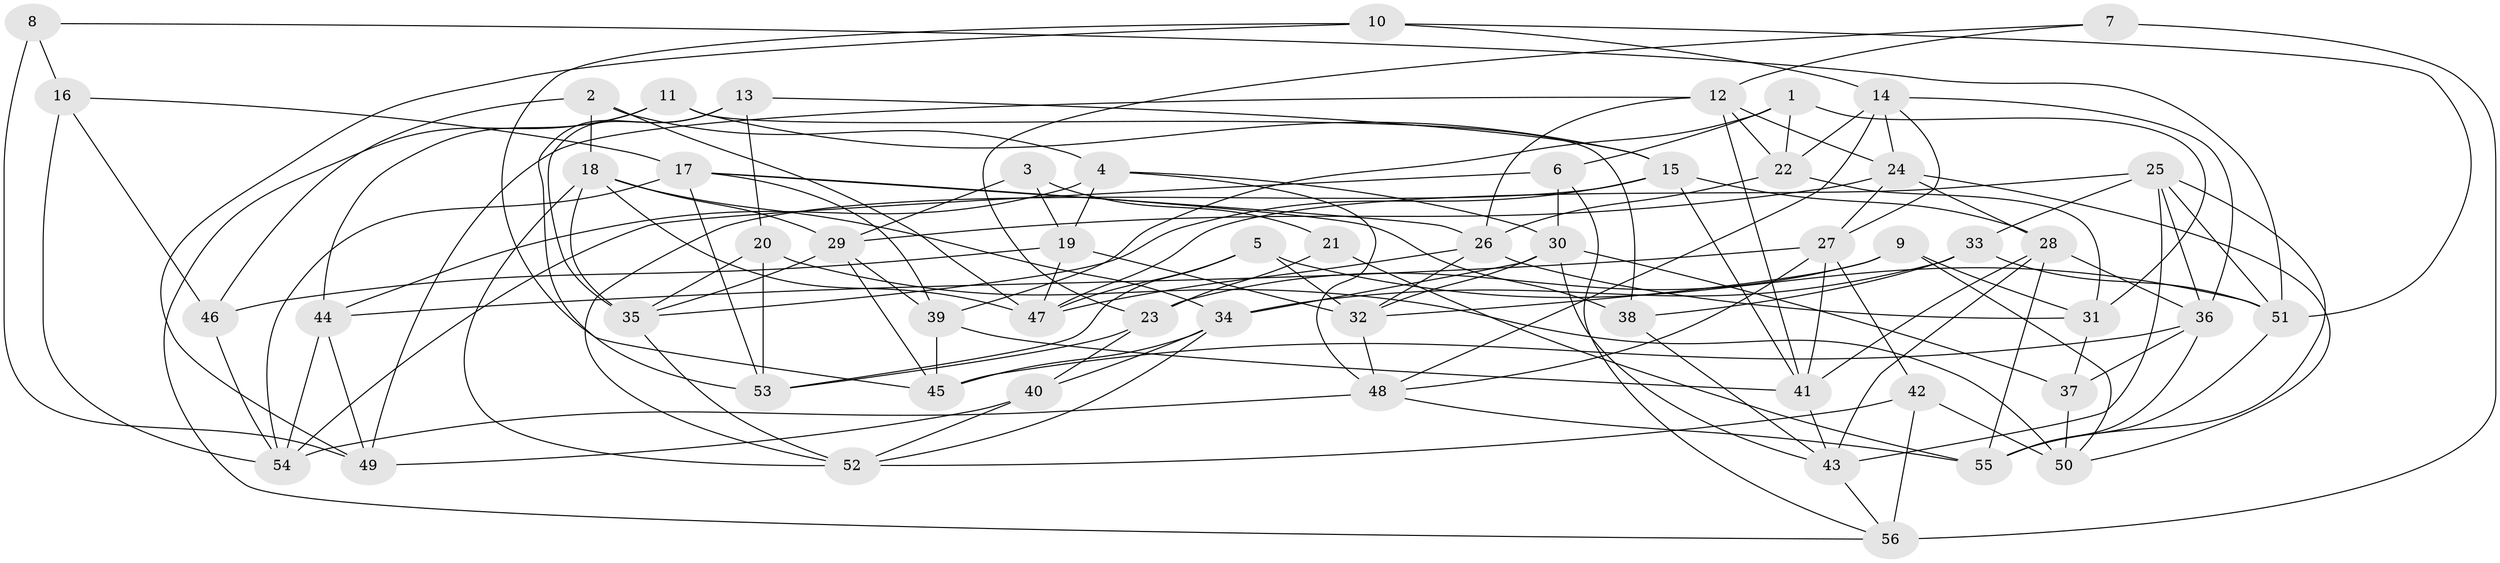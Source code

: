 // original degree distribution, {4: 1.0}
// Generated by graph-tools (version 1.1) at 2025/38/03/04/25 23:38:19]
// undirected, 56 vertices, 140 edges
graph export_dot {
  node [color=gray90,style=filled];
  1;
  2;
  3;
  4;
  5;
  6;
  7;
  8;
  9;
  10;
  11;
  12;
  13;
  14;
  15;
  16;
  17;
  18;
  19;
  20;
  21;
  22;
  23;
  24;
  25;
  26;
  27;
  28;
  29;
  30;
  31;
  32;
  33;
  34;
  35;
  36;
  37;
  38;
  39;
  40;
  41;
  42;
  43;
  44;
  45;
  46;
  47;
  48;
  49;
  50;
  51;
  52;
  53;
  54;
  55;
  56;
  1 -- 6 [weight=1.0];
  1 -- 22 [weight=1.0];
  1 -- 31 [weight=1.0];
  1 -- 39 [weight=1.0];
  2 -- 4 [weight=1.0];
  2 -- 18 [weight=1.0];
  2 -- 46 [weight=1.0];
  2 -- 47 [weight=1.0];
  3 -- 19 [weight=2.0];
  3 -- 21 [weight=1.0];
  3 -- 29 [weight=1.0];
  4 -- 19 [weight=1.0];
  4 -- 30 [weight=1.0];
  4 -- 44 [weight=2.0];
  4 -- 48 [weight=1.0];
  5 -- 32 [weight=1.0];
  5 -- 47 [weight=1.0];
  5 -- 51 [weight=1.0];
  5 -- 53 [weight=1.0];
  6 -- 30 [weight=1.0];
  6 -- 54 [weight=1.0];
  6 -- 56 [weight=1.0];
  7 -- 12 [weight=1.0];
  7 -- 23 [weight=1.0];
  7 -- 56 [weight=2.0];
  8 -- 16 [weight=1.0];
  8 -- 49 [weight=2.0];
  8 -- 51 [weight=1.0];
  9 -- 23 [weight=1.0];
  9 -- 31 [weight=1.0];
  9 -- 32 [weight=1.0];
  9 -- 50 [weight=1.0];
  10 -- 14 [weight=1.0];
  10 -- 45 [weight=1.0];
  10 -- 49 [weight=1.0];
  10 -- 51 [weight=1.0];
  11 -- 15 [weight=1.0];
  11 -- 38 [weight=1.0];
  11 -- 44 [weight=1.0];
  11 -- 56 [weight=1.0];
  12 -- 22 [weight=1.0];
  12 -- 24 [weight=1.0];
  12 -- 26 [weight=1.0];
  12 -- 41 [weight=1.0];
  12 -- 49 [weight=1.0];
  13 -- 15 [weight=1.0];
  13 -- 20 [weight=1.0];
  13 -- 35 [weight=1.0];
  13 -- 53 [weight=1.0];
  14 -- 22 [weight=1.0];
  14 -- 24 [weight=1.0];
  14 -- 27 [weight=1.0];
  14 -- 36 [weight=1.0];
  14 -- 48 [weight=1.0];
  15 -- 28 [weight=1.0];
  15 -- 35 [weight=1.0];
  15 -- 41 [weight=1.0];
  15 -- 52 [weight=1.0];
  16 -- 17 [weight=1.0];
  16 -- 46 [weight=1.0];
  16 -- 54 [weight=1.0];
  17 -- 26 [weight=1.0];
  17 -- 38 [weight=1.0];
  17 -- 39 [weight=1.0];
  17 -- 53 [weight=1.0];
  17 -- 54 [weight=1.0];
  18 -- 29 [weight=1.0];
  18 -- 34 [weight=1.0];
  18 -- 35 [weight=1.0];
  18 -- 47 [weight=1.0];
  18 -- 52 [weight=1.0];
  19 -- 32 [weight=1.0];
  19 -- 46 [weight=1.0];
  19 -- 47 [weight=1.0];
  20 -- 35 [weight=1.0];
  20 -- 50 [weight=2.0];
  20 -- 53 [weight=2.0];
  21 -- 23 [weight=2.0];
  21 -- 55 [weight=1.0];
  22 -- 26 [weight=1.0];
  22 -- 31 [weight=2.0];
  23 -- 40 [weight=1.0];
  23 -- 53 [weight=1.0];
  24 -- 27 [weight=1.0];
  24 -- 28 [weight=1.0];
  24 -- 29 [weight=1.0];
  24 -- 50 [weight=1.0];
  25 -- 33 [weight=1.0];
  25 -- 36 [weight=1.0];
  25 -- 43 [weight=1.0];
  25 -- 47 [weight=1.0];
  25 -- 51 [weight=1.0];
  25 -- 55 [weight=1.0];
  26 -- 31 [weight=1.0];
  26 -- 32 [weight=1.0];
  26 -- 47 [weight=1.0];
  27 -- 41 [weight=1.0];
  27 -- 42 [weight=1.0];
  27 -- 44 [weight=1.0];
  27 -- 48 [weight=1.0];
  28 -- 36 [weight=1.0];
  28 -- 41 [weight=1.0];
  28 -- 43 [weight=1.0];
  28 -- 55 [weight=1.0];
  29 -- 35 [weight=1.0];
  29 -- 39 [weight=1.0];
  29 -- 45 [weight=1.0];
  30 -- 32 [weight=1.0];
  30 -- 34 [weight=1.0];
  30 -- 37 [weight=1.0];
  30 -- 43 [weight=1.0];
  31 -- 37 [weight=1.0];
  32 -- 48 [weight=1.0];
  33 -- 34 [weight=1.0];
  33 -- 38 [weight=1.0];
  33 -- 51 [weight=1.0];
  34 -- 40 [weight=1.0];
  34 -- 45 [weight=1.0];
  34 -- 52 [weight=1.0];
  35 -- 52 [weight=1.0];
  36 -- 37 [weight=1.0];
  36 -- 45 [weight=1.0];
  36 -- 55 [weight=1.0];
  37 -- 50 [weight=1.0];
  38 -- 43 [weight=1.0];
  39 -- 41 [weight=1.0];
  39 -- 45 [weight=2.0];
  40 -- 49 [weight=1.0];
  40 -- 52 [weight=1.0];
  41 -- 43 [weight=1.0];
  42 -- 50 [weight=1.0];
  42 -- 52 [weight=1.0];
  42 -- 56 [weight=1.0];
  43 -- 56 [weight=1.0];
  44 -- 49 [weight=1.0];
  44 -- 54 [weight=1.0];
  46 -- 54 [weight=1.0];
  48 -- 54 [weight=1.0];
  48 -- 55 [weight=1.0];
  51 -- 55 [weight=1.0];
}
